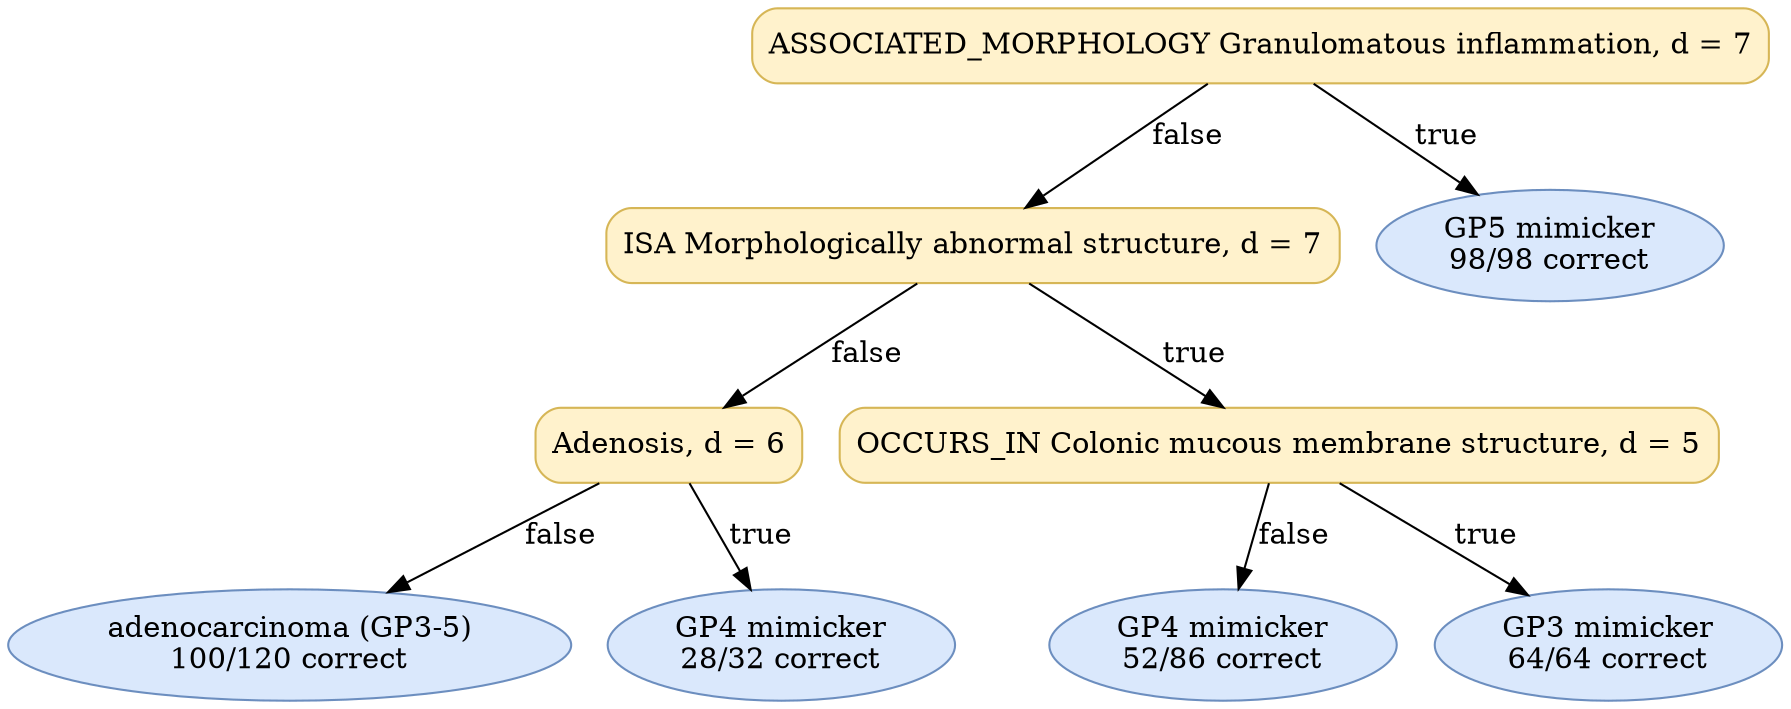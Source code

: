 digraph "DT" {
fontname="Times-Roman";
label="";
node [fontname="Times-Roman"];
Node1 [color="#D6B656", fillcolor="#FFF2CC", label="ASSOCIATED_MORPHOLOGY Granulomatous inflammation, d = 7", shape="box", style="rounded,filled"];
Node2 [color="#D6B656", fillcolor="#FFF2CC", label="ISA Morphologically abnormal structure, d = 7", shape="box", style="rounded,filled"];
Node3 [color="#D6B656", fillcolor="#FFF2CC", label="Adenosis, d = 6", shape="box", style="rounded,filled"];
Node4 [color="#6C8EBF", fillcolor="#DAE8FC", label=<adenocarcinoma (GP3-5)<br/>100/120 correct>, shape="ellipse", style="rounded,filled"];
Node5 [color="#6C8EBF", fillcolor="#DAE8FC", label=<GP4 mimicker<br/>28/32 correct>, shape="ellipse", style="rounded,filled"];
Node6 [color="#D6B656", fillcolor="#FFF2CC", label="OCCURS_IN Colonic mucous membrane structure, d = 5", shape="box", style="rounded,filled"];
Node7 [color="#6C8EBF", fillcolor="#DAE8FC", label=<GP4 mimicker<br/>52/86 correct>, shape="ellipse", style="rounded,filled"];
Node8 [color="#6C8EBF", fillcolor="#DAE8FC", label=<GP3 mimicker<br/>64/64 correct>, shape="ellipse", style="rounded,filled"];
Node9 [color="#6C8EBF", fillcolor="#DAE8FC", label=<GP5 mimicker<br/>98/98 correct>, shape="ellipse", style="rounded,filled"];
Node1 -> Node2  [key=0, label="false"];
Node1 -> Node9  [key=0, label="true"];
Node2 -> Node3  [key=0, label="false"];
Node2 -> Node6  [key=0, label="true"];
Node3 -> Node4  [key=0, label="false"];
Node3 -> Node5  [key=0, label="true"];
Node6 -> Node7  [key=0, label="false"];
Node6 -> Node8  [key=0, label="true"];
}
